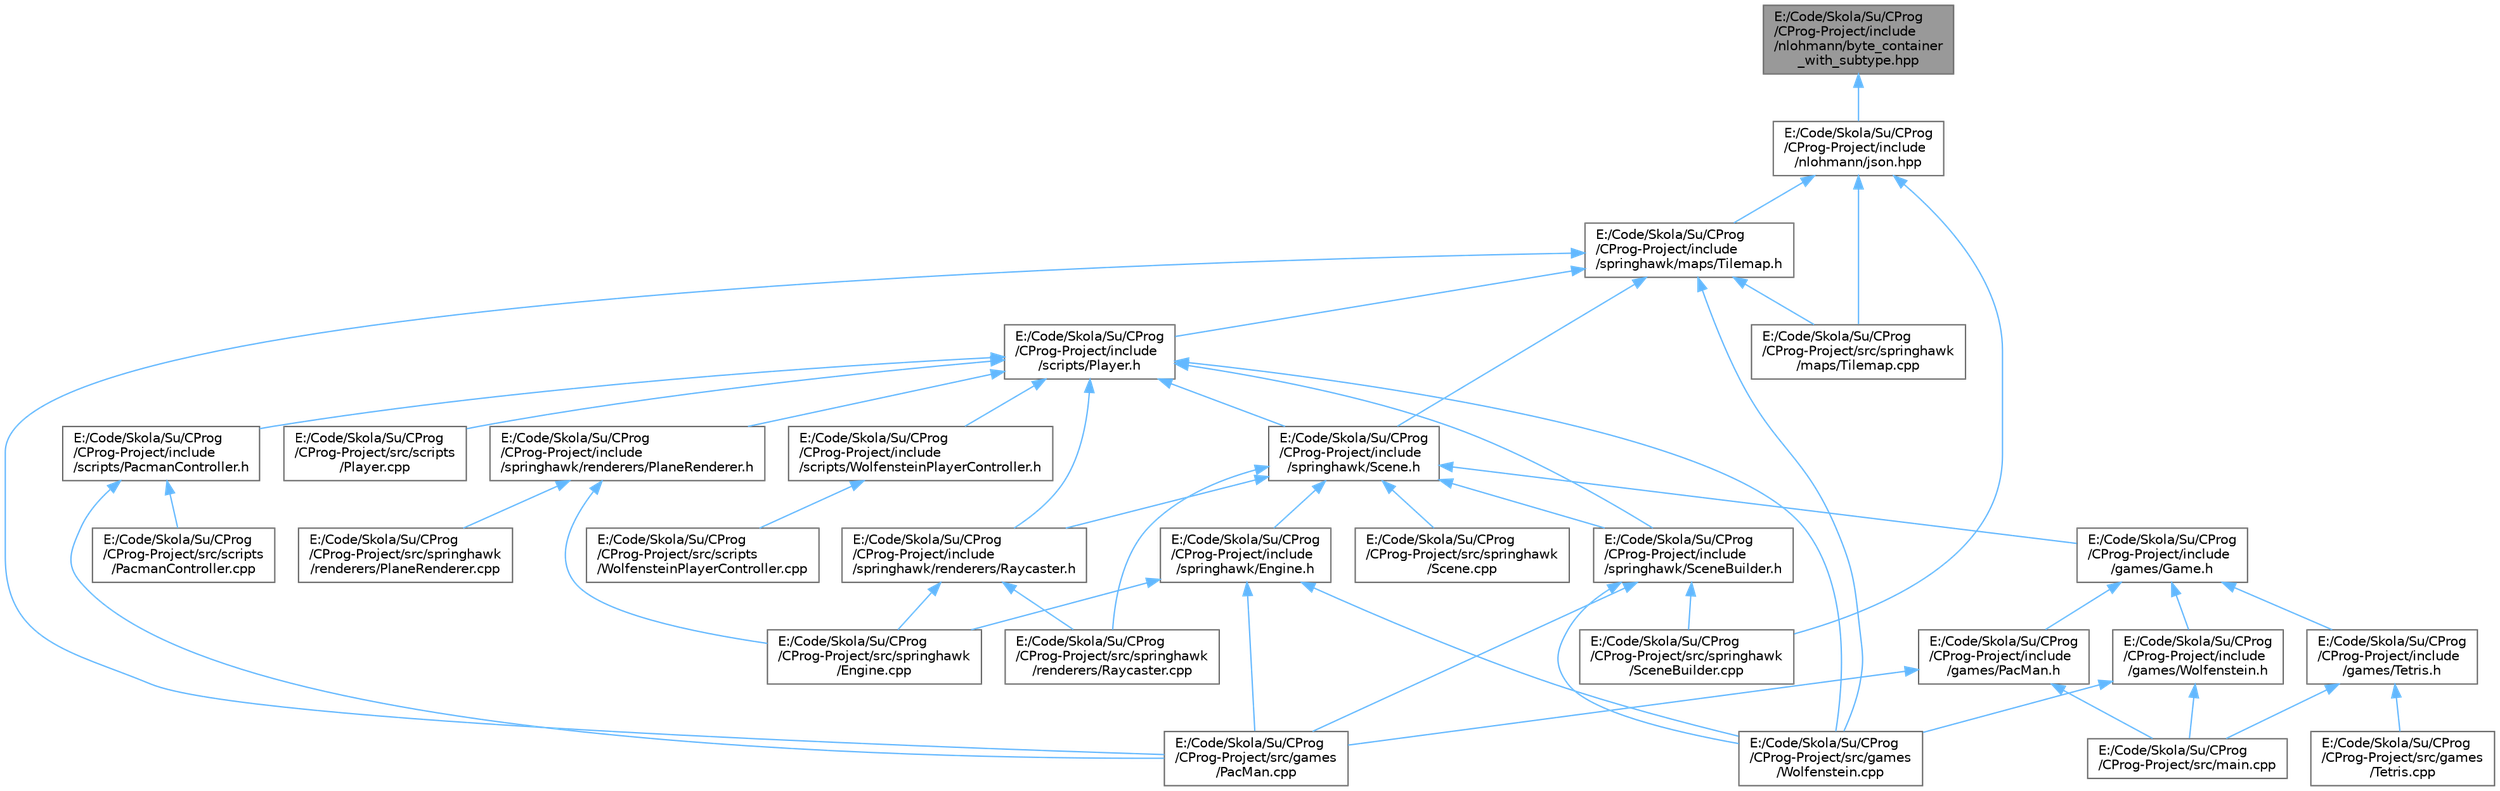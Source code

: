 digraph "E:/Code/Skola/Su/CProg/CProg-Project/include/nlohmann/byte_container_with_subtype.hpp"
{
 // LATEX_PDF_SIZE
  bgcolor="transparent";
  edge [fontname=Helvetica,fontsize=10,labelfontname=Helvetica,labelfontsize=10];
  node [fontname=Helvetica,fontsize=10,shape=box,height=0.2,width=0.4];
  Node1 [id="Node000001",label="E:/Code/Skola/Su/CProg\l/CProg-Project/include\l/nlohmann/byte_container\l_with_subtype.hpp",height=0.2,width=0.4,color="gray40", fillcolor="grey60", style="filled", fontcolor="black",tooltip=" "];
  Node1 -> Node2 [id="edge46_Node000001_Node000002",dir="back",color="steelblue1",style="solid",tooltip=" "];
  Node2 [id="Node000002",label="E:/Code/Skola/Su/CProg\l/CProg-Project/include\l/nlohmann/json.hpp",height=0.2,width=0.4,color="grey40", fillcolor="white", style="filled",URL="$json_8hpp.html",tooltip=" "];
  Node2 -> Node3 [id="edge47_Node000002_Node000003",dir="back",color="steelblue1",style="solid",tooltip=" "];
  Node3 [id="Node000003",label="E:/Code/Skola/Su/CProg\l/CProg-Project/include\l/springhawk/maps/Tilemap.h",height=0.2,width=0.4,color="grey40", fillcolor="white", style="filled",URL="$_tilemap_8h.html",tooltip=" "];
  Node3 -> Node4 [id="edge48_Node000003_Node000004",dir="back",color="steelblue1",style="solid",tooltip=" "];
  Node4 [id="Node000004",label="E:/Code/Skola/Su/CProg\l/CProg-Project/include\l/scripts/Player.h",height=0.2,width=0.4,color="grey40", fillcolor="white", style="filled",URL="$_player_8h.html",tooltip=" "];
  Node4 -> Node5 [id="edge49_Node000004_Node000005",dir="back",color="steelblue1",style="solid",tooltip=" "];
  Node5 [id="Node000005",label="E:/Code/Skola/Su/CProg\l/CProg-Project/include\l/scripts/PacmanController.h",height=0.2,width=0.4,color="grey40", fillcolor="white", style="filled",URL="$_pacman_controller_8h.html",tooltip=" "];
  Node5 -> Node6 [id="edge50_Node000005_Node000006",dir="back",color="steelblue1",style="solid",tooltip=" "];
  Node6 [id="Node000006",label="E:/Code/Skola/Su/CProg\l/CProg-Project/src/games\l/PacMan.cpp",height=0.2,width=0.4,color="grey40", fillcolor="white", style="filled",URL="$_pac_man_8cpp.html",tooltip=" "];
  Node5 -> Node7 [id="edge51_Node000005_Node000007",dir="back",color="steelblue1",style="solid",tooltip=" "];
  Node7 [id="Node000007",label="E:/Code/Skola/Su/CProg\l/CProg-Project/src/scripts\l/PacmanController.cpp",height=0.2,width=0.4,color="grey40", fillcolor="white", style="filled",URL="$_pacman_controller_8cpp.html",tooltip=" "];
  Node4 -> Node8 [id="edge52_Node000004_Node000008",dir="back",color="steelblue1",style="solid",tooltip=" "];
  Node8 [id="Node000008",label="E:/Code/Skola/Su/CProg\l/CProg-Project/include\l/scripts/WolfensteinPlayerController.h",height=0.2,width=0.4,color="grey40", fillcolor="white", style="filled",URL="$_wolfenstein_player_controller_8h.html",tooltip=" "];
  Node8 -> Node9 [id="edge53_Node000008_Node000009",dir="back",color="steelblue1",style="solid",tooltip=" "];
  Node9 [id="Node000009",label="E:/Code/Skola/Su/CProg\l/CProg-Project/src/scripts\l/WolfensteinPlayerController.cpp",height=0.2,width=0.4,color="grey40", fillcolor="white", style="filled",URL="$_wolfenstein_player_controller_8cpp.html",tooltip=" "];
  Node4 -> Node10 [id="edge54_Node000004_Node000010",dir="back",color="steelblue1",style="solid",tooltip=" "];
  Node10 [id="Node000010",label="E:/Code/Skola/Su/CProg\l/CProg-Project/include\l/springhawk/Scene.h",height=0.2,width=0.4,color="grey40", fillcolor="white", style="filled",URL="$_scene_8h.html",tooltip=" "];
  Node10 -> Node11 [id="edge55_Node000010_Node000011",dir="back",color="steelblue1",style="solid",tooltip=" "];
  Node11 [id="Node000011",label="E:/Code/Skola/Su/CProg\l/CProg-Project/include\l/games/Game.h",height=0.2,width=0.4,color="grey40", fillcolor="white", style="filled",URL="$_game_8h.html",tooltip=" "];
  Node11 -> Node12 [id="edge56_Node000011_Node000012",dir="back",color="steelblue1",style="solid",tooltip=" "];
  Node12 [id="Node000012",label="E:/Code/Skola/Su/CProg\l/CProg-Project/include\l/games/PacMan.h",height=0.2,width=0.4,color="grey40", fillcolor="white", style="filled",URL="$_pac_man_8h.html",tooltip=" "];
  Node12 -> Node6 [id="edge57_Node000012_Node000006",dir="back",color="steelblue1",style="solid",tooltip=" "];
  Node12 -> Node13 [id="edge58_Node000012_Node000013",dir="back",color="steelblue1",style="solid",tooltip=" "];
  Node13 [id="Node000013",label="E:/Code/Skola/Su/CProg\l/CProg-Project/src/main.cpp",height=0.2,width=0.4,color="grey40", fillcolor="white", style="filled",URL="$main_8cpp.html",tooltip=" "];
  Node11 -> Node14 [id="edge59_Node000011_Node000014",dir="back",color="steelblue1",style="solid",tooltip=" "];
  Node14 [id="Node000014",label="E:/Code/Skola/Su/CProg\l/CProg-Project/include\l/games/Tetris.h",height=0.2,width=0.4,color="grey40", fillcolor="white", style="filled",URL="$_tetris_8h.html",tooltip=" "];
  Node14 -> Node15 [id="edge60_Node000014_Node000015",dir="back",color="steelblue1",style="solid",tooltip=" "];
  Node15 [id="Node000015",label="E:/Code/Skola/Su/CProg\l/CProg-Project/src/games\l/Tetris.cpp",height=0.2,width=0.4,color="grey40", fillcolor="white", style="filled",URL="$_tetris_8cpp.html",tooltip=" "];
  Node14 -> Node13 [id="edge61_Node000014_Node000013",dir="back",color="steelblue1",style="solid",tooltip=" "];
  Node11 -> Node16 [id="edge62_Node000011_Node000016",dir="back",color="steelblue1",style="solid",tooltip=" "];
  Node16 [id="Node000016",label="E:/Code/Skola/Su/CProg\l/CProg-Project/include\l/games/Wolfenstein.h",height=0.2,width=0.4,color="grey40", fillcolor="white", style="filled",URL="$_wolfenstein_8h.html",tooltip=" "];
  Node16 -> Node17 [id="edge63_Node000016_Node000017",dir="back",color="steelblue1",style="solid",tooltip=" "];
  Node17 [id="Node000017",label="E:/Code/Skola/Su/CProg\l/CProg-Project/src/games\l/Wolfenstein.cpp",height=0.2,width=0.4,color="grey40", fillcolor="white", style="filled",URL="$_wolfenstein_8cpp.html",tooltip=" "];
  Node16 -> Node13 [id="edge64_Node000016_Node000013",dir="back",color="steelblue1",style="solid",tooltip=" "];
  Node10 -> Node18 [id="edge65_Node000010_Node000018",dir="back",color="steelblue1",style="solid",tooltip=" "];
  Node18 [id="Node000018",label="E:/Code/Skola/Su/CProg\l/CProg-Project/include\l/springhawk/Engine.h",height=0.2,width=0.4,color="grey40", fillcolor="white", style="filled",URL="$_engine_8h.html",tooltip=" "];
  Node18 -> Node6 [id="edge66_Node000018_Node000006",dir="back",color="steelblue1",style="solid",tooltip=" "];
  Node18 -> Node17 [id="edge67_Node000018_Node000017",dir="back",color="steelblue1",style="solid",tooltip=" "];
  Node18 -> Node19 [id="edge68_Node000018_Node000019",dir="back",color="steelblue1",style="solid",tooltip=" "];
  Node19 [id="Node000019",label="E:/Code/Skola/Su/CProg\l/CProg-Project/src/springhawk\l/Engine.cpp",height=0.2,width=0.4,color="grey40", fillcolor="white", style="filled",URL="$_engine_8cpp.html",tooltip=" "];
  Node10 -> Node20 [id="edge69_Node000010_Node000020",dir="back",color="steelblue1",style="solid",tooltip=" "];
  Node20 [id="Node000020",label="E:/Code/Skola/Su/CProg\l/CProg-Project/include\l/springhawk/SceneBuilder.h",height=0.2,width=0.4,color="grey40", fillcolor="white", style="filled",URL="$_scene_builder_8h.html",tooltip=" "];
  Node20 -> Node6 [id="edge70_Node000020_Node000006",dir="back",color="steelblue1",style="solid",tooltip=" "];
  Node20 -> Node17 [id="edge71_Node000020_Node000017",dir="back",color="steelblue1",style="solid",tooltip=" "];
  Node20 -> Node21 [id="edge72_Node000020_Node000021",dir="back",color="steelblue1",style="solid",tooltip=" "];
  Node21 [id="Node000021",label="E:/Code/Skola/Su/CProg\l/CProg-Project/src/springhawk\l/SceneBuilder.cpp",height=0.2,width=0.4,color="grey40", fillcolor="white", style="filled",URL="$_scene_builder_8cpp.html",tooltip=" "];
  Node10 -> Node22 [id="edge73_Node000010_Node000022",dir="back",color="steelblue1",style="solid",tooltip=" "];
  Node22 [id="Node000022",label="E:/Code/Skola/Su/CProg\l/CProg-Project/include\l/springhawk/renderers/Raycaster.h",height=0.2,width=0.4,color="grey40", fillcolor="white", style="filled",URL="$_raycaster_8h.html",tooltip=" "];
  Node22 -> Node19 [id="edge74_Node000022_Node000019",dir="back",color="steelblue1",style="solid",tooltip=" "];
  Node22 -> Node23 [id="edge75_Node000022_Node000023",dir="back",color="steelblue1",style="solid",tooltip=" "];
  Node23 [id="Node000023",label="E:/Code/Skola/Su/CProg\l/CProg-Project/src/springhawk\l/renderers/Raycaster.cpp",height=0.2,width=0.4,color="grey40", fillcolor="white", style="filled",URL="$_raycaster_8cpp.html",tooltip=" "];
  Node10 -> Node24 [id="edge76_Node000010_Node000024",dir="back",color="steelblue1",style="solid",tooltip=" "];
  Node24 [id="Node000024",label="E:/Code/Skola/Su/CProg\l/CProg-Project/src/springhawk\l/Scene.cpp",height=0.2,width=0.4,color="grey40", fillcolor="white", style="filled",URL="$_scene_8cpp.html",tooltip=" "];
  Node10 -> Node23 [id="edge77_Node000010_Node000023",dir="back",color="steelblue1",style="solid",tooltip=" "];
  Node4 -> Node20 [id="edge78_Node000004_Node000020",dir="back",color="steelblue1",style="solid",tooltip=" "];
  Node4 -> Node25 [id="edge79_Node000004_Node000025",dir="back",color="steelblue1",style="solid",tooltip=" "];
  Node25 [id="Node000025",label="E:/Code/Skola/Su/CProg\l/CProg-Project/include\l/springhawk/renderers/PlaneRenderer.h",height=0.2,width=0.4,color="grey40", fillcolor="white", style="filled",URL="$_plane_renderer_8h.html",tooltip=" "];
  Node25 -> Node19 [id="edge80_Node000025_Node000019",dir="back",color="steelblue1",style="solid",tooltip=" "];
  Node25 -> Node26 [id="edge81_Node000025_Node000026",dir="back",color="steelblue1",style="solid",tooltip=" "];
  Node26 [id="Node000026",label="E:/Code/Skola/Su/CProg\l/CProg-Project/src/springhawk\l/renderers/PlaneRenderer.cpp",height=0.2,width=0.4,color="grey40", fillcolor="white", style="filled",URL="$_plane_renderer_8cpp.html",tooltip=" "];
  Node4 -> Node22 [id="edge82_Node000004_Node000022",dir="back",color="steelblue1",style="solid",tooltip=" "];
  Node4 -> Node17 [id="edge83_Node000004_Node000017",dir="back",color="steelblue1",style="solid",tooltip=" "];
  Node4 -> Node27 [id="edge84_Node000004_Node000027",dir="back",color="steelblue1",style="solid",tooltip=" "];
  Node27 [id="Node000027",label="E:/Code/Skola/Su/CProg\l/CProg-Project/src/scripts\l/Player.cpp",height=0.2,width=0.4,color="grey40", fillcolor="white", style="filled",URL="$_player_8cpp.html",tooltip=" "];
  Node3 -> Node10 [id="edge85_Node000003_Node000010",dir="back",color="steelblue1",style="solid",tooltip=" "];
  Node3 -> Node6 [id="edge86_Node000003_Node000006",dir="back",color="steelblue1",style="solid",tooltip=" "];
  Node3 -> Node17 [id="edge87_Node000003_Node000017",dir="back",color="steelblue1",style="solid",tooltip=" "];
  Node3 -> Node28 [id="edge88_Node000003_Node000028",dir="back",color="steelblue1",style="solid",tooltip=" "];
  Node28 [id="Node000028",label="E:/Code/Skola/Su/CProg\l/CProg-Project/src/springhawk\l/maps/Tilemap.cpp",height=0.2,width=0.4,color="grey40", fillcolor="white", style="filled",URL="$_tilemap_8cpp.html",tooltip=" "];
  Node2 -> Node21 [id="edge89_Node000002_Node000021",dir="back",color="steelblue1",style="solid",tooltip=" "];
  Node2 -> Node28 [id="edge90_Node000002_Node000028",dir="back",color="steelblue1",style="solid",tooltip=" "];
}
